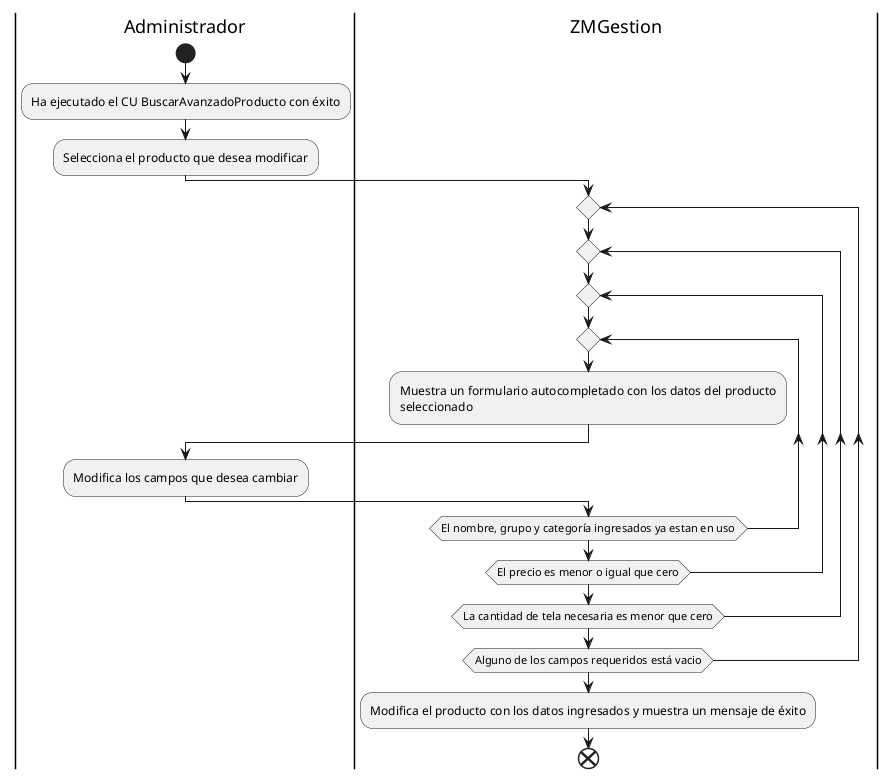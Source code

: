 @startuml modificarProducto
|Administrador|
start
:Ha ejecutado el CU BuscarAvanzadoProducto con éxito;
:Selecciona el producto que desea modificar;
|ZMGestion|
repeat
repeat
repeat
repeat
:Muestra un formulario autocompletado con los datos del producto
seleccionado;
|Administrador|
:Modifica los campos que desea cambiar;
|ZMGestion|
repeat while(El nombre, grupo y categoría ingresados ya estan en uso)
repeat while(El precio es menor o igual que cero)
repeat while(La cantidad de tela necesaria es menor que cero)
repeat while(Alguno de los campos requeridos está vacio)
:Modifica el producto con los datos ingresados y muestra un mensaje de éxito;
end

@enduml